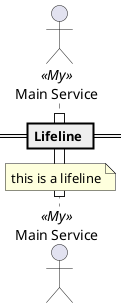 @startuml lifeline

== Lifeline ==

actor "Main Service" as MainService <<My>>

activate MainService
note over MainService: this is a lifeline

deactivate MainService

@enduml
